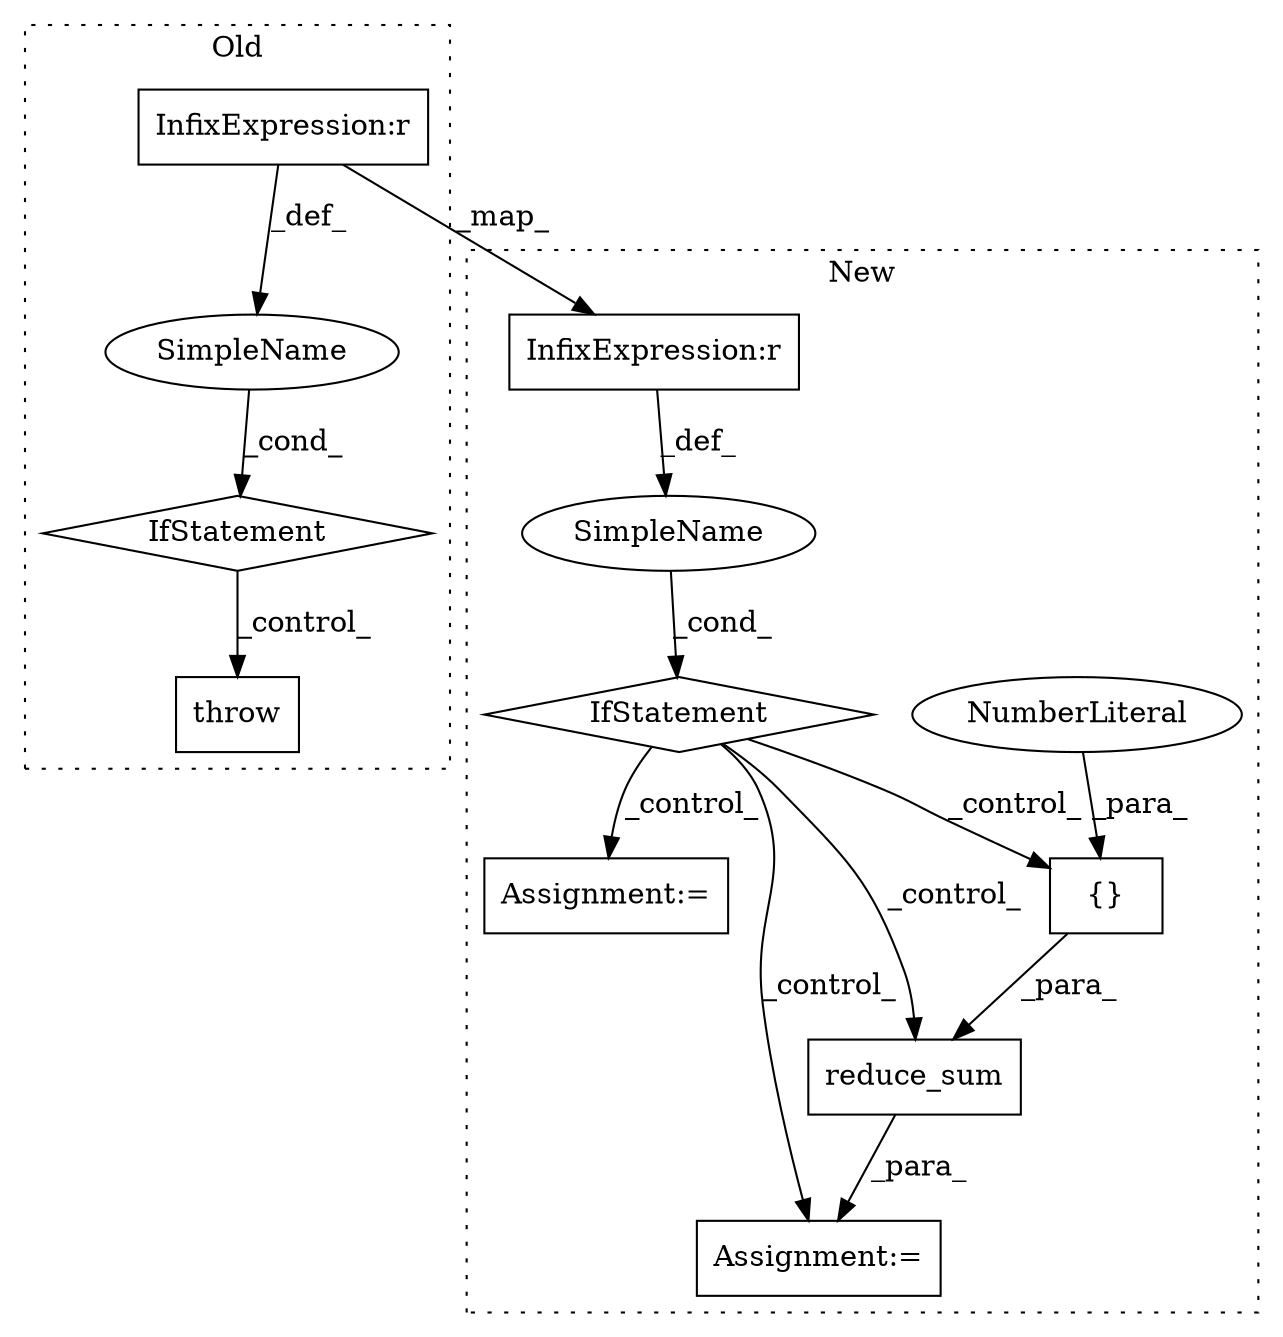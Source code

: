 digraph G {
subgraph cluster0 {
1 [label="IfStatement" a="25" s="11138,11172" l="4,2" shape="diamond"];
9 [label="SimpleName" a="42" s="" l="" shape="ellipse"];
10 [label="throw" a="53" s="11182" l="6" shape="box"];
11 [label="InfixExpression:r" a="27" s="11150" l="3" shape="box"];
label = "Old";
style="dotted";
}
subgraph cluster1 {
2 [label="reduce_sum" a="32" s="11393,11468" l="11,1" shape="box"];
3 [label="IfStatement" a="25" s="11218,11254" l="4,2" shape="diamond"];
4 [label="SimpleName" a="42" s="" l="" shape="ellipse"];
5 [label="Assignment:=" a="7" s="11301" l="1" shape="box"];
6 [label="{}" a="4" s="11451,11455" l="1,1" shape="box"];
7 [label="NumberLiteral" a="34" s="11452" l="1" shape="ellipse"];
8 [label="Assignment:=" a="7" s="11381" l="1" shape="box"];
12 [label="InfixExpression:r" a="27" s="11230" l="4" shape="box"];
label = "New";
style="dotted";
}
1 -> 10 [label="_control_"];
2 -> 8 [label="_para_"];
3 -> 5 [label="_control_"];
3 -> 6 [label="_control_"];
3 -> 2 [label="_control_"];
3 -> 8 [label="_control_"];
4 -> 3 [label="_cond_"];
6 -> 2 [label="_para_"];
7 -> 6 [label="_para_"];
9 -> 1 [label="_cond_"];
11 -> 9 [label="_def_"];
11 -> 12 [label="_map_"];
12 -> 4 [label="_def_"];
}